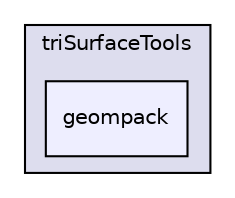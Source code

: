 digraph "src/meshTools/triSurface/triSurfaceTools/geompack" {
  bgcolor=transparent;
  compound=true
  node [ fontsize="10", fontname="Helvetica"];
  edge [ labelfontsize="10", labelfontname="Helvetica"];
  subgraph clusterdir_56d4675d6cba2354f9e9dda440c341f0 {
    graph [ bgcolor="#ddddee", pencolor="black", label="triSurfaceTools" fontname="Helvetica", fontsize="10", URL="dir_56d4675d6cba2354f9e9dda440c341f0.html"]
  dir_454dff261991172ac8abe43b3945eb72 [shape=box, label="geompack", style="filled", fillcolor="#eeeeff", pencolor="black", URL="dir_454dff261991172ac8abe43b3945eb72.html"];
  }
}

